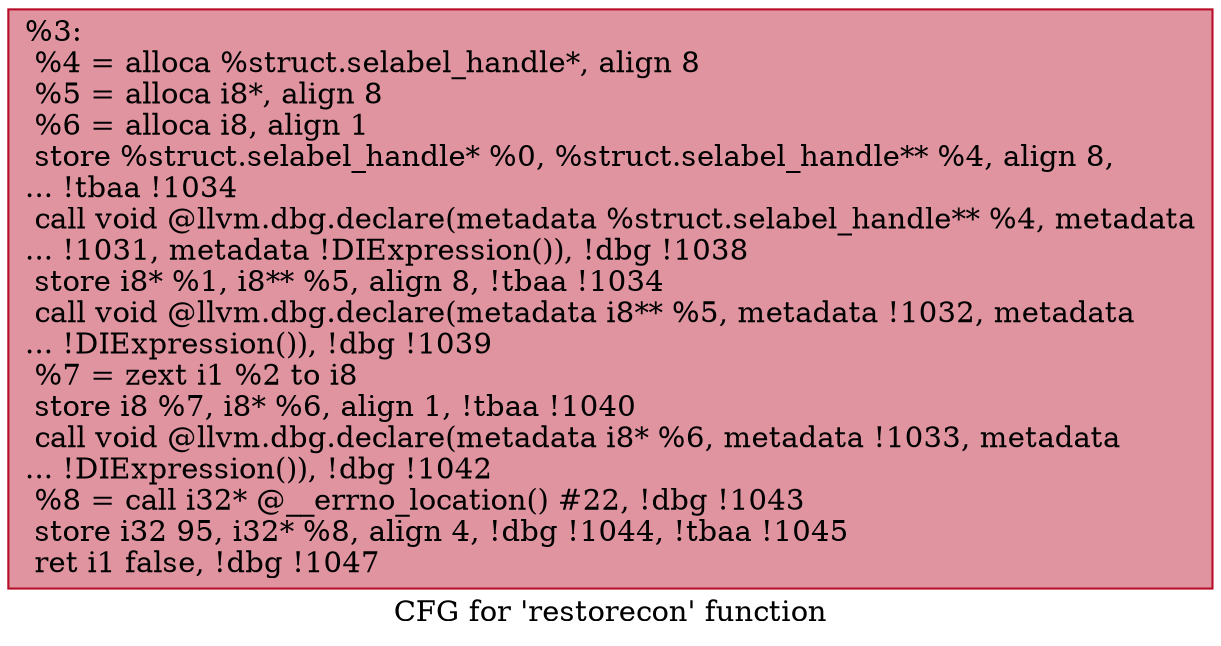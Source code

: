 digraph "CFG for 'restorecon' function" {
	label="CFG for 'restorecon' function";

	Node0xfffbd0 [shape=record,color="#b70d28ff", style=filled, fillcolor="#b70d2870",label="{%3:\l  %4 = alloca %struct.selabel_handle*, align 8\l  %5 = alloca i8*, align 8\l  %6 = alloca i8, align 1\l  store %struct.selabel_handle* %0, %struct.selabel_handle** %4, align 8,\l... !tbaa !1034\l  call void @llvm.dbg.declare(metadata %struct.selabel_handle** %4, metadata\l... !1031, metadata !DIExpression()), !dbg !1038\l  store i8* %1, i8** %5, align 8, !tbaa !1034\l  call void @llvm.dbg.declare(metadata i8** %5, metadata !1032, metadata\l... !DIExpression()), !dbg !1039\l  %7 = zext i1 %2 to i8\l  store i8 %7, i8* %6, align 1, !tbaa !1040\l  call void @llvm.dbg.declare(metadata i8* %6, metadata !1033, metadata\l... !DIExpression()), !dbg !1042\l  %8 = call i32* @__errno_location() #22, !dbg !1043\l  store i32 95, i32* %8, align 4, !dbg !1044, !tbaa !1045\l  ret i1 false, !dbg !1047\l}"];
}

